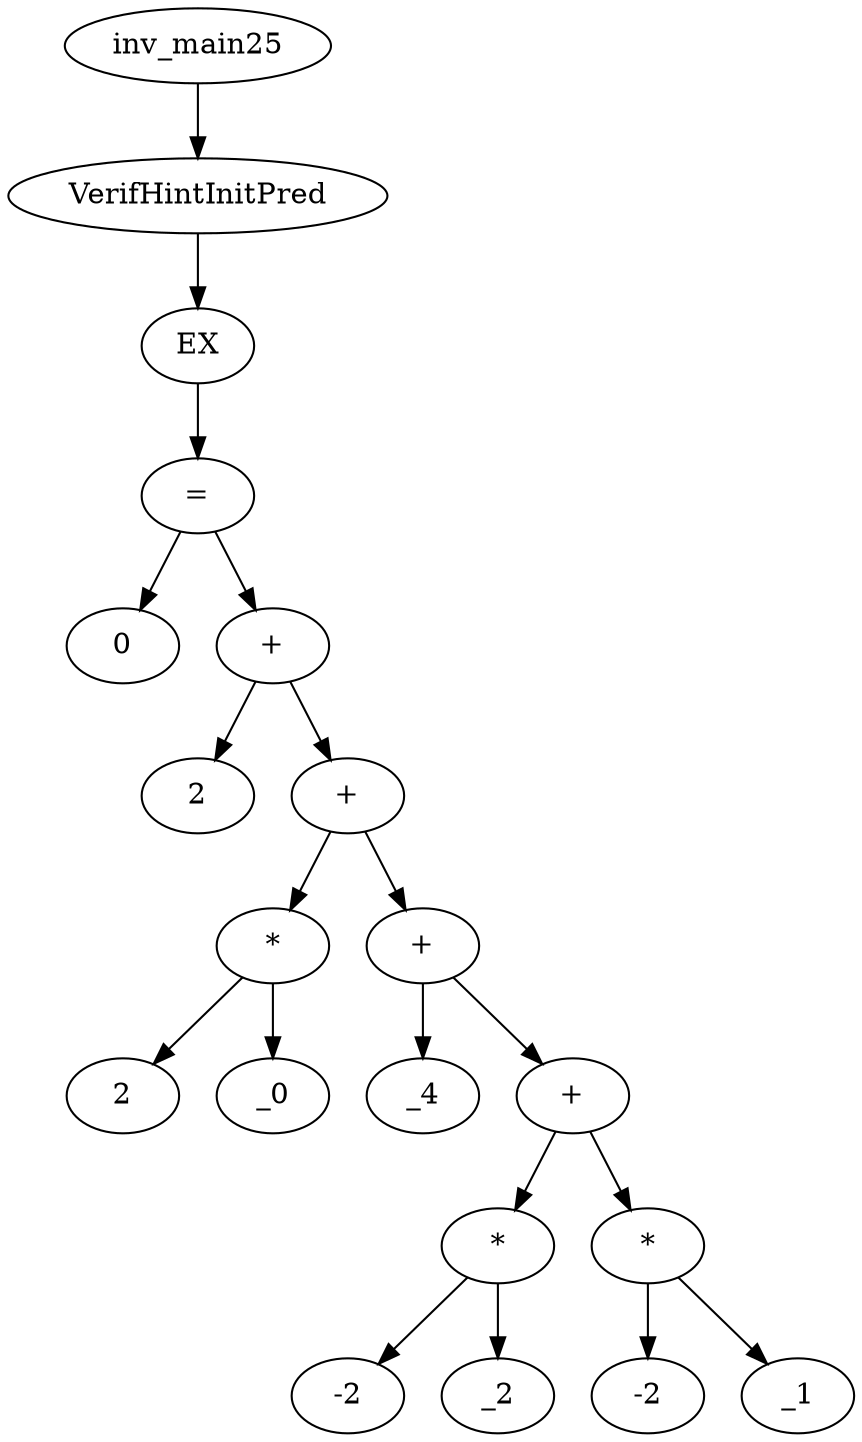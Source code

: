 digraph dag {
0 [label="inv_main25"];
1 [label="VerifHintInitPred"];
2 [label="EX"];
3 [label="="];
4 [label="0"];
5 [label="+"];
6 [label="2"];
7 [label="+"];
8 [label="*"];
9 [label="2"];
10 [label="_0"];
11 [label="+"];
12 [label="_4"];
13 [label="+"];
14 [label="*"];
15 [label="-2"];
16 [label="_2"];
17 [label="*"];
18 [label="-2"];
19 [label="_1"];
0->1
1->2
2->3
3->5
3 -> 4
5->7
5 -> 6
7->8
7 -> 11
8->10
8 -> 9
11->13
11 -> 12
13->14
13 -> 17
14->16
14 -> 15
17->19
17 -> 18
}
